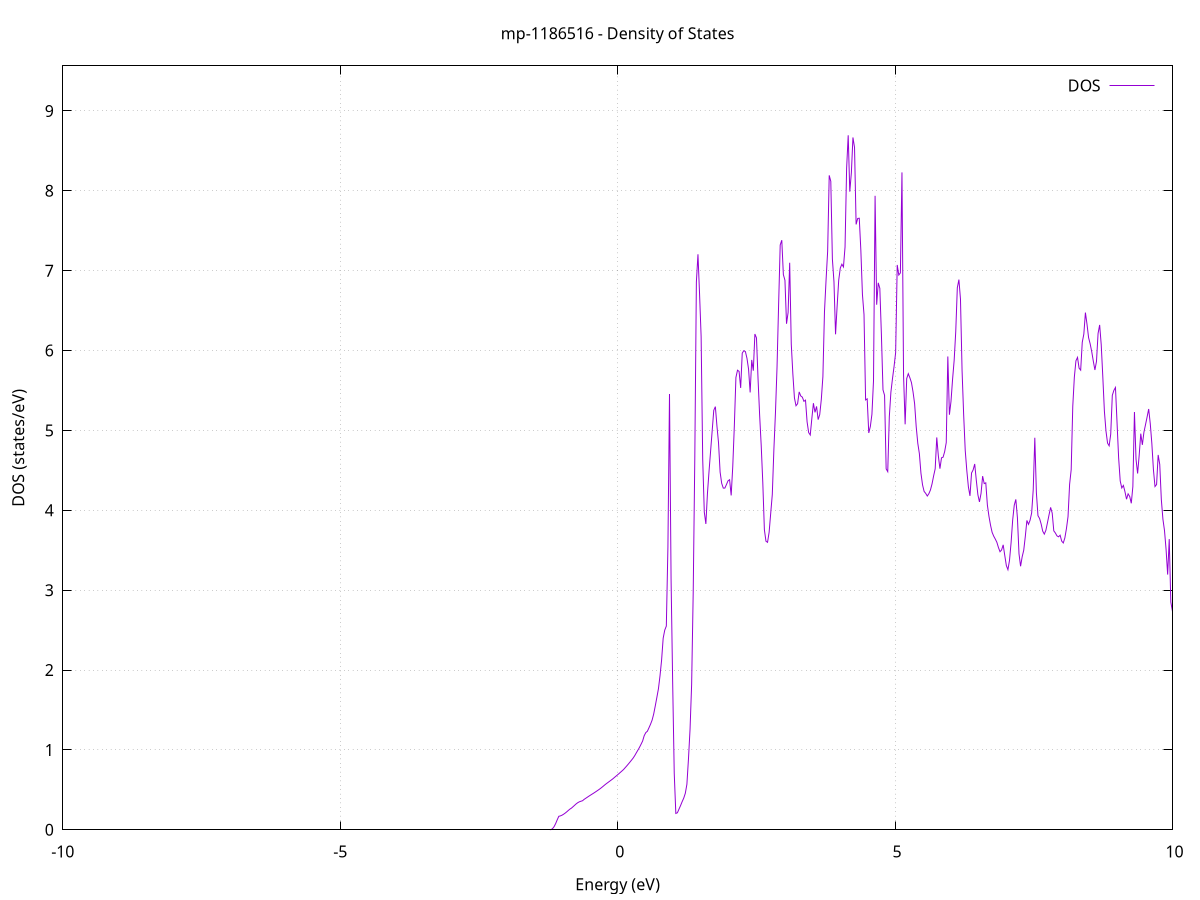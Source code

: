set title 'mp-1186516 - Density of States'
set xlabel 'Energy (eV)'
set ylabel 'DOS (states/eV)'
set grid
set xrange [-10:10]
set yrange [0:9.564]
set xzeroaxis lt -1
set terminal png size 800,600
set output 'mp-1186516_dos_gnuplot.png'
plot '-' using 1:2 with lines title 'DOS'
-38.626500 0.000000
-38.598000 0.000000
-38.569500 0.000000
-38.541000 0.000000
-38.512500 0.000000
-38.484000 0.000000
-38.455500 0.000000
-38.427000 0.000000
-38.398500 0.000000
-38.370000 0.000000
-38.341500 0.000000
-38.313000 0.000000
-38.284500 0.000000
-38.256000 0.000000
-38.227500 0.000000
-38.199000 0.000000
-38.170500 0.000000
-38.142000 0.000000
-38.113500 0.000000
-38.085000 0.000000
-38.056500 0.000000
-38.028000 0.000000
-37.999500 0.000000
-37.971000 0.000000
-37.942500 0.000000
-37.914000 0.000000
-37.885500 0.000000
-37.857000 0.000000
-37.828500 0.000000
-37.800000 0.000000
-37.771500 0.000000
-37.743000 0.000000
-37.714500 0.000000
-37.686000 0.000000
-37.657500 0.000000
-37.629000 0.000000
-37.600500 0.000000
-37.572000 0.000000
-37.543500 0.000000
-37.515000 0.000000
-37.486500 0.000000
-37.458000 0.000000
-37.429500 0.000000
-37.400900 0.000000
-37.372400 0.000000
-37.343900 0.000000
-37.315400 0.000000
-37.286900 0.000000
-37.258400 0.000000
-37.229900 0.000000
-37.201400 0.000000
-37.172900 0.000000
-37.144400 0.000000
-37.115900 0.000000
-37.087400 0.000000
-37.058900 0.000000
-37.030400 0.000000
-37.001900 0.000000
-36.973400 0.000000
-36.944900 0.000000
-36.916400 0.000000
-36.887900 0.000000
-36.859400 0.000000
-36.830900 0.000000
-36.802400 0.000000
-36.773900 0.000000
-36.745400 0.000000
-36.716900 0.000000
-36.688400 0.000000
-36.659900 0.000000
-36.631400 0.000000
-36.602900 0.000000
-36.574400 0.000000
-36.545900 0.000000
-36.517400 0.000000
-36.488900 0.000000
-36.460400 0.000000
-36.431900 0.000000
-36.403400 0.000000
-36.374900 0.000000
-36.346400 0.000000
-36.317900 0.000000
-36.289400 0.000000
-36.260900 0.000000
-36.232400 0.000000
-36.203900 0.000000
-36.175400 0.000000
-36.146900 0.000000
-36.118300 0.000000
-36.089800 0.000000
-36.061300 0.000000
-36.032800 3.120900
-36.004300 29.295900
-35.975800 15.297600
-35.947300 113.147100
-35.918800 42.270900
-35.890300 0.000000
-35.861800 0.000000
-35.833300 0.000000
-35.804800 0.000000
-35.776300 0.000000
-35.747800 0.000000
-35.719300 0.000000
-35.690800 0.000000
-35.662300 0.000000
-35.633800 0.000000
-35.605300 0.000000
-35.576800 0.000000
-35.548300 0.000000
-35.519800 0.000000
-35.491300 0.000000
-35.462800 0.000000
-35.434300 0.000000
-35.405800 0.000000
-35.377300 0.000000
-35.348800 0.000000
-35.320300 0.000000
-35.291800 0.000000
-35.263300 0.000000
-35.234800 0.000000
-35.206300 0.000000
-35.177800 0.000000
-35.149300 0.000000
-35.120800 0.000000
-35.092300 0.000000
-35.063800 0.000000
-35.035300 0.000000
-35.006800 0.000000
-34.978300 0.000000
-34.949800 0.000000
-34.921300 0.000000
-34.892800 0.000000
-34.864300 0.000000
-34.835700 0.000000
-34.807200 0.000000
-34.778700 0.000000
-34.750200 0.000000
-34.721700 0.000000
-34.693200 0.000000
-34.664700 0.000000
-34.636200 0.000000
-34.607700 0.000000
-34.579200 0.000000
-34.550700 0.000000
-34.522200 0.000000
-34.493700 0.000000
-34.465200 0.000000
-34.436700 0.000000
-34.408200 0.000000
-34.379700 0.000000
-34.351200 0.000000
-34.322700 0.000000
-34.294200 0.000000
-34.265700 0.000000
-34.237200 0.000000
-34.208700 0.000000
-34.180200 0.000000
-34.151700 0.000000
-34.123200 0.000000
-34.094700 0.000000
-34.066200 0.000000
-34.037700 0.000000
-34.009200 0.000000
-33.980700 0.000000
-33.952200 0.000000
-33.923700 0.000000
-33.895200 0.000000
-33.866700 0.000000
-33.838200 0.000000
-33.809700 0.000000
-33.781200 0.000000
-33.752700 0.000000
-33.724200 0.000000
-33.695700 0.000000
-33.667200 0.000000
-33.638700 0.000000
-33.610200 0.000000
-33.581700 0.000000
-33.553200 0.000000
-33.524600 0.000000
-33.496100 0.000000
-33.467600 0.000000
-33.439100 0.000000
-33.410600 0.000000
-33.382100 0.000000
-33.353600 0.000000
-33.325100 0.000000
-33.296600 0.000000
-33.268100 0.000000
-33.239600 0.000000
-33.211100 0.000000
-33.182600 0.000000
-33.154100 0.000000
-33.125600 0.000000
-33.097100 0.000000
-33.068600 0.000000
-33.040100 0.000000
-33.011600 0.000000
-32.983100 0.000000
-32.954600 0.000000
-32.926100 0.000000
-32.897600 0.000000
-32.869100 0.000000
-32.840600 0.000000
-32.812100 0.000000
-32.783600 0.000000
-32.755100 0.000000
-32.726600 0.000000
-32.698100 0.000000
-32.669600 0.000000
-32.641100 0.000000
-32.612600 0.000000
-32.584100 0.000000
-32.555600 0.000000
-32.527100 0.000000
-32.498600 0.000000
-32.470100 0.000000
-32.441600 0.000000
-32.413100 0.000000
-32.384600 0.000000
-32.356100 0.000000
-32.327600 0.000000
-32.299100 0.000000
-32.270600 0.000000
-32.242000 0.000000
-32.213500 0.000000
-32.185000 0.000000
-32.156500 0.000000
-32.128000 0.000000
-32.099500 0.000000
-32.071000 0.000000
-32.042500 0.000000
-32.014000 0.000000
-31.985500 0.000000
-31.957000 0.000000
-31.928500 0.000000
-31.900000 0.000000
-31.871500 0.000000
-31.843000 0.000000
-31.814500 0.000000
-31.786000 0.000000
-31.757500 0.000000
-31.729000 0.000000
-31.700500 0.000000
-31.672000 0.000000
-31.643500 0.000000
-31.615000 0.000000
-31.586500 0.000000
-31.558000 0.000000
-31.529500 0.000000
-31.501000 0.000000
-31.472500 0.000000
-31.444000 0.000000
-31.415500 0.000000
-31.387000 0.000000
-31.358500 0.000000
-31.330000 0.000000
-31.301500 0.000000
-31.273000 0.000000
-31.244500 0.000000
-31.216000 0.000000
-31.187500 0.000000
-31.159000 0.000000
-31.130500 0.000000
-31.102000 0.000000
-31.073500 0.000000
-31.045000 0.000000
-31.016500 0.000000
-30.988000 0.000000
-30.959500 0.000000
-30.930900 0.000000
-30.902400 0.000000
-30.873900 0.000000
-30.845400 0.000000
-30.816900 0.000000
-30.788400 0.000000
-30.759900 0.000000
-30.731400 0.000000
-30.702900 0.000000
-30.674400 0.000000
-30.645900 0.000000
-30.617400 0.000000
-30.588900 0.000000
-30.560400 0.000000
-30.531900 0.000000
-30.503400 0.000000
-30.474900 0.000000
-30.446400 0.000000
-30.417900 0.000000
-30.389400 0.000000
-30.360900 0.000000
-30.332400 0.000000
-30.303900 0.000000
-30.275400 0.000000
-30.246900 0.000000
-30.218400 0.000000
-30.189900 0.000000
-30.161400 0.000000
-30.132900 0.000000
-30.104400 0.000000
-30.075900 0.000000
-30.047400 0.000000
-30.018900 0.000000
-29.990400 0.000000
-29.961900 0.000000
-29.933400 0.000000
-29.904900 0.000000
-29.876400 0.000000
-29.847900 0.000000
-29.819400 0.000000
-29.790900 0.000000
-29.762400 0.000000
-29.733900 0.000000
-29.705400 0.000000
-29.676900 0.000000
-29.648300 0.000000
-29.619800 0.000000
-29.591300 0.000000
-29.562800 0.000000
-29.534300 0.000000
-29.505800 0.000000
-29.477300 0.000000
-29.448800 0.000000
-29.420300 0.000000
-29.391800 0.000000
-29.363300 0.000000
-29.334800 0.000000
-29.306300 0.000000
-29.277800 0.000000
-29.249300 0.000000
-29.220800 0.000000
-29.192300 0.000000
-29.163800 0.000000
-29.135300 0.000000
-29.106800 0.000000
-29.078300 0.000000
-29.049800 0.000000
-29.021300 0.000000
-28.992800 0.000000
-28.964300 0.000000
-28.935800 0.000000
-28.907300 0.000000
-28.878800 0.000000
-28.850300 0.000000
-28.821800 0.000000
-28.793300 0.000000
-28.764800 0.000000
-28.736300 0.000000
-28.707800 0.000000
-28.679300 0.000000
-28.650800 0.000000
-28.622300 0.000000
-28.593800 0.000000
-28.565300 0.000000
-28.536800 0.000000
-28.508300 0.000000
-28.479800 0.000000
-28.451300 0.000000
-28.422800 0.000000
-28.394300 0.000000
-28.365800 0.000000
-28.337200 0.000000
-28.308700 0.000000
-28.280200 0.000000
-28.251700 0.000000
-28.223200 0.000000
-28.194700 0.000000
-28.166200 0.000000
-28.137700 0.000000
-28.109200 0.000000
-28.080700 0.000000
-28.052200 0.000000
-28.023700 0.000000
-27.995200 0.000000
-27.966700 0.000000
-27.938200 0.000000
-27.909700 0.000000
-27.881200 0.000000
-27.852700 0.000000
-27.824200 0.000000
-27.795700 0.000000
-27.767200 0.000000
-27.738700 0.000000
-27.710200 0.000000
-27.681700 0.000000
-27.653200 0.000000
-27.624700 0.000000
-27.596200 0.000000
-27.567700 0.000000
-27.539200 0.000000
-27.510700 0.000000
-27.482200 0.000000
-27.453700 0.000000
-27.425200 0.000000
-27.396700 0.000000
-27.368200 0.000000
-27.339700 0.000000
-27.311200 0.000000
-27.282700 0.000000
-27.254200 0.000000
-27.225700 0.000000
-27.197200 0.000000
-27.168700 0.000000
-27.140200 0.000000
-27.111700 0.000000
-27.083200 0.000000
-27.054600 0.000000
-27.026100 0.000000
-26.997600 0.000000
-26.969100 0.000000
-26.940600 0.000000
-26.912100 0.000000
-26.883600 0.000000
-26.855100 0.000000
-26.826600 0.000000
-26.798100 0.000000
-26.769600 0.000000
-26.741100 0.000000
-26.712600 0.000000
-26.684100 0.000000
-26.655600 0.000000
-26.627100 0.000000
-26.598600 0.000000
-26.570100 0.000000
-26.541600 0.000000
-26.513100 0.000000
-26.484600 0.000000
-26.456100 0.000000
-26.427600 0.000000
-26.399100 0.000000
-26.370600 0.000000
-26.342100 0.000000
-26.313600 0.000000
-26.285100 0.000000
-26.256600 0.000000
-26.228100 0.000000
-26.199600 0.000000
-26.171100 0.000000
-26.142600 0.000000
-26.114100 0.000000
-26.085600 0.000000
-26.057100 0.000000
-26.028600 0.000000
-26.000100 0.000000
-25.971600 0.000000
-25.943100 0.000000
-25.914600 0.000000
-25.886100 0.000000
-25.857600 0.000000
-25.829100 0.000000
-25.800600 0.000000
-25.772100 0.000000
-25.743500 0.000000
-25.715000 0.000000
-25.686500 0.000000
-25.658000 0.000000
-25.629500 0.000000
-25.601000 0.000000
-25.572500 0.000000
-25.544000 0.000000
-25.515500 0.000000
-25.487000 0.000000
-25.458500 0.000000
-25.430000 0.000000
-25.401500 0.000000
-25.373000 0.000000
-25.344500 0.000000
-25.316000 0.000000
-25.287500 0.000000
-25.259000 0.000000
-25.230500 0.000000
-25.202000 0.000000
-25.173500 0.000000
-25.145000 0.000000
-25.116500 0.000000
-25.088000 0.000000
-25.059500 0.000000
-25.031000 0.000000
-25.002500 0.000000
-24.974000 0.000000
-24.945500 0.000000
-24.917000 0.000000
-24.888500 0.000000
-24.860000 0.000000
-24.831500 0.000000
-24.803000 0.000000
-24.774500 0.000000
-24.746000 0.000000
-24.717500 0.000000
-24.689000 0.000000
-24.660500 0.000000
-24.632000 0.000000
-24.603500 0.000000
-24.575000 0.000000
-24.546500 0.000000
-24.518000 0.000000
-24.489500 0.000000
-24.460900 0.000000
-24.432400 0.000000
-24.403900 0.000000
-24.375400 0.000000
-24.346900 0.000000
-24.318400 0.000000
-24.289900 0.000000
-24.261400 0.000000
-24.232900 0.000000
-24.204400 0.000000
-24.175900 0.000000
-24.147400 0.000000
-24.118900 0.000000
-24.090400 0.000000
-24.061900 0.000000
-24.033400 0.000000
-24.004900 0.000000
-23.976400 0.000000
-23.947900 0.000000
-23.919400 0.000000
-23.890900 0.000000
-23.862400 0.000000
-23.833900 0.000000
-23.805400 0.000000
-23.776900 0.000000
-23.748400 0.000000
-23.719900 0.000000
-23.691400 0.000000
-23.662900 0.000000
-23.634400 0.000000
-23.605900 0.000000
-23.577400 0.000000
-23.548900 0.000000
-23.520400 0.000000
-23.491900 0.000000
-23.463400 0.000000
-23.434900 0.000000
-23.406400 0.000000
-23.377900 0.000000
-23.349400 0.000000
-23.320900 0.000000
-23.292400 0.000000
-23.263900 0.000000
-23.235400 0.000000
-23.206900 0.000000
-23.178400 0.000000
-23.149800 0.000000
-23.121300 0.000000
-23.092800 0.000000
-23.064300 0.000000
-23.035800 0.000000
-23.007300 0.000000
-22.978800 0.000000
-22.950300 0.000000
-22.921800 0.000000
-22.893300 0.000000
-22.864800 0.000000
-22.836300 0.000000
-22.807800 0.000000
-22.779300 0.000000
-22.750800 0.000000
-22.722300 0.000000
-22.693800 0.000000
-22.665300 0.000000
-22.636800 0.000000
-22.608300 0.000000
-22.579800 0.000000
-22.551300 0.000000
-22.522800 0.000000
-22.494300 0.000000
-22.465800 0.000000
-22.437300 0.000000
-22.408800 0.000000
-22.380300 0.000000
-22.351800 0.000000
-22.323300 0.000000
-22.294800 0.000000
-22.266300 0.000000
-22.237800 0.000000
-22.209300 0.000000
-22.180800 0.000000
-22.152300 0.000000
-22.123800 0.000000
-22.095300 0.000000
-22.066800 0.000000
-22.038300 0.000000
-22.009800 0.000000
-21.981300 0.000000
-21.952800 0.000000
-21.924300 0.000000
-21.895800 0.000000
-21.867200 0.000000
-21.838700 0.000000
-21.810200 0.000000
-21.781700 0.000000
-21.753200 0.000000
-21.724700 0.000000
-21.696200 0.000000
-21.667700 0.000000
-21.639200 0.000000
-21.610700 0.000000
-21.582200 0.000000
-21.553700 0.000000
-21.525200 0.000000
-21.496700 0.000000
-21.468200 0.000000
-21.439700 0.000000
-21.411200 0.000000
-21.382700 0.000000
-21.354200 0.000000
-21.325700 0.000000
-21.297200 0.000000
-21.268700 0.000000
-21.240200 0.000000
-21.211700 0.000000
-21.183200 0.000000
-21.154700 0.000000
-21.126200 0.000000
-21.097700 0.000000
-21.069200 0.000000
-21.040700 0.000000
-21.012200 0.000000
-20.983700 0.000000
-20.955200 0.000000
-20.926700 0.000000
-20.898200 189.454400
-20.869700 0.000000
-20.841200 0.000000
-20.812700 0.000000
-20.784200 0.000000
-20.755700 0.000000
-20.727200 0.000000
-20.698700 0.000000
-20.670200 0.000000
-20.641700 0.000000
-20.613200 0.000000
-20.584700 0.000000
-20.556100 0.000000
-20.527600 0.000000
-20.499100 0.000000
-20.470600 0.000000
-20.442100 0.000000
-20.413600 0.000000
-20.385100 0.000000
-20.356600 0.000000
-20.328100 0.000000
-20.299600 0.000000
-20.271100 0.000000
-20.242600 0.000000
-20.214100 0.000000
-20.185600 0.000000
-20.157100 0.000000
-20.128600 0.000000
-20.100100 0.000000
-20.071600 0.000000
-20.043100 0.000000
-20.014600 0.000000
-19.986100 0.000000
-19.957600 0.000000
-19.929100 0.000000
-19.900600 0.000000
-19.872100 0.000000
-19.843600 0.000000
-19.815100 0.000000
-19.786600 0.000000
-19.758100 0.000000
-19.729600 0.000000
-19.701100 0.000000
-19.672600 0.000000
-19.644100 0.000000
-19.615600 0.000000
-19.587100 0.000000
-19.558600 0.000000
-19.530100 0.000000
-19.501600 0.000000
-19.473100 0.000000
-19.444600 0.000000
-19.416100 0.000000
-19.387600 0.000000
-19.359100 0.000000
-19.330600 0.000000
-19.302100 0.000000
-19.273500 0.000000
-19.245000 0.000000
-19.216500 0.000000
-19.188000 0.000000
-19.159500 0.000000
-19.131000 0.000000
-19.102500 0.000000
-19.074000 0.000000
-19.045500 0.000000
-19.017000 0.000000
-18.988500 0.000000
-18.960000 0.000000
-18.931500 0.000000
-18.903000 0.000000
-18.874500 0.000000
-18.846000 0.000000
-18.817500 0.000000
-18.789000 0.000000
-18.760500 0.000000
-18.732000 0.000000
-18.703500 0.000000
-18.675000 0.000000
-18.646500 0.000000
-18.618000 0.000000
-18.589500 0.000000
-18.561000 0.000000
-18.532500 0.000000
-18.504000 0.000000
-18.475500 0.000000
-18.447000 0.000000
-18.418500 0.000000
-18.390000 0.000000
-18.361500 0.000000
-18.333000 0.000000
-18.304500 0.000000
-18.276000 0.000000
-18.247500 0.000000
-18.219000 0.000000
-18.190500 0.000000
-18.162000 0.000000
-18.133500 0.000000
-18.105000 0.000000
-18.076500 0.000000
-18.048000 0.000000
-18.019500 0.000000
-17.990900 0.000000
-17.962400 0.000000
-17.933900 0.000000
-17.905400 0.000000
-17.876900 0.000000
-17.848400 0.000000
-17.819900 0.000000
-17.791400 0.000000
-17.762900 0.000000
-17.734400 0.000000
-17.705900 0.000000
-17.677400 0.000000
-17.648900 0.000000
-17.620400 0.000000
-17.591900 0.000000
-17.563400 0.000000
-17.534900 0.000000
-17.506400 0.000000
-17.477900 0.000000
-17.449400 0.000000
-17.420900 0.000000
-17.392400 0.000000
-17.363900 0.000000
-17.335400 0.000000
-17.306900 0.000000
-17.278400 0.000000
-17.249900 0.000000
-17.221400 0.000000
-17.192900 0.000000
-17.164400 0.000000
-17.135900 0.000000
-17.107400 0.000000
-17.078900 0.000000
-17.050400 0.000000
-17.021900 0.000000
-16.993400 0.000000
-16.964900 0.000000
-16.936400 0.000000
-16.907900 0.000000
-16.879400 0.000000
-16.850900 4.606900
-16.822400 5.931900
-16.793900 7.686300
-16.765400 11.378100
-16.736900 16.411200
-16.708400 21.981400
-16.679800 19.509500
-16.651300 23.062900
-16.622800 27.723900
-16.594300 27.255900
-16.565800 36.242100
-16.537300 9.732100
-16.508800 6.200500
-16.480300 17.714500
-16.451800 24.145900
-16.423300 17.858800
-16.394800 18.829400
-16.366300 27.083100
-16.337800 26.035900
-16.309300 21.251400
-16.280800 22.316600
-16.252300 16.522100
-16.223800 37.507400
-16.195300 25.550100
-16.166800 28.053800
-16.138300 44.556000
-16.109800 55.722100
-16.081300 38.555500
-16.052800 0.000000
-16.024300 0.000000
-15.995800 0.000000
-15.967300 0.000000
-15.938800 0.000000
-15.910300 0.000000
-15.881800 0.000000
-15.853300 0.000000
-15.824800 0.000000
-15.796300 0.000000
-15.767800 0.000000
-15.739300 0.000000
-15.710800 0.000000
-15.682300 0.000000
-15.653800 0.000000
-15.625300 0.000000
-15.596800 0.000000
-15.568300 0.000000
-15.539800 0.000000
-15.511300 0.000000
-15.482800 0.000000
-15.454300 0.000000
-15.425800 0.000000
-15.397200 0.000000
-15.368700 0.000000
-15.340200 0.000000
-15.311700 0.000000
-15.283200 0.000000
-15.254700 0.000000
-15.226200 0.000000
-15.197700 0.000000
-15.169200 0.000000
-15.140700 0.000000
-15.112200 0.000000
-15.083700 0.000000
-15.055200 0.000000
-15.026700 0.000000
-14.998200 0.000000
-14.969700 0.000000
-14.941200 0.000000
-14.912700 0.000000
-14.884200 0.000000
-14.855700 0.000000
-14.827200 0.000000
-14.798700 0.000000
-14.770200 0.000000
-14.741700 0.000000
-14.713200 0.000000
-14.684700 0.000000
-14.656200 0.000000
-14.627700 0.000000
-14.599200 0.000000
-14.570700 0.000000
-14.542200 0.000000
-14.513700 0.000000
-14.485200 0.000000
-14.456700 0.000000
-14.428200 0.000000
-14.399700 0.000000
-14.371200 0.000000
-14.342700 0.000000
-14.314200 0.000000
-14.285700 0.000000
-14.257200 0.000000
-14.228700 0.000000
-14.200200 0.000000
-14.171700 0.000000
-14.143200 0.000000
-14.114700 0.000000
-14.086100 0.000000
-14.057600 0.000000
-14.029100 0.000000
-14.000600 0.000000
-13.972100 0.000000
-13.943600 0.000000
-13.915100 0.000000
-13.886600 0.000000
-13.858100 0.000000
-13.829600 0.000000
-13.801100 0.000000
-13.772600 0.000000
-13.744100 0.000000
-13.715600 0.000000
-13.687100 0.000000
-13.658600 0.000000
-13.630100 0.000000
-13.601600 0.000000
-13.573100 0.000000
-13.544600 0.000000
-13.516100 0.000000
-13.487600 0.000000
-13.459100 0.000000
-13.430600 0.000000
-13.402100 0.000000
-13.373600 0.000000
-13.345100 0.000000
-13.316600 0.000000
-13.288100 0.000000
-13.259600 0.000000
-13.231100 0.000000
-13.202600 0.000000
-13.174100 0.000000
-13.145600 0.000000
-13.117100 0.000000
-13.088600 0.000000
-13.060100 0.000000
-13.031600 0.000000
-13.003100 0.000000
-12.974600 0.000000
-12.946100 0.000000
-12.917600 0.000000
-12.889100 0.000000
-12.860600 0.000000
-12.832100 0.000000
-12.803500 0.000000
-12.775000 0.000000
-12.746500 0.000000
-12.718000 0.000000
-12.689500 0.000000
-12.661000 0.000000
-12.632500 0.000000
-12.604000 0.000000
-12.575500 0.000000
-12.547000 0.000000
-12.518500 0.000000
-12.490000 0.000000
-12.461500 0.000000
-12.433000 0.000000
-12.404500 0.000000
-12.376000 0.000000
-12.347500 0.000000
-12.319000 0.000000
-12.290500 0.000000
-12.262000 0.000000
-12.233500 0.000000
-12.205000 0.000000
-12.176500 0.000000
-12.148000 0.000000
-12.119500 0.000000
-12.091000 0.000000
-12.062500 0.000000
-12.034000 0.000000
-12.005500 0.000000
-11.977000 0.000000
-11.948500 0.000000
-11.920000 0.000000
-11.891500 0.000000
-11.863000 0.000000
-11.834500 0.000000
-11.806000 0.000000
-11.777500 0.000000
-11.749000 0.000000
-11.720500 0.000000
-11.692000 0.000000
-11.663500 0.000000
-11.635000 0.000000
-11.606500 0.000000
-11.578000 0.000000
-11.549500 0.000000
-11.521000 0.000000
-11.492400 0.000000
-11.463900 0.000000
-11.435400 0.000000
-11.406900 0.000000
-11.378400 0.000000
-11.349900 0.000000
-11.321400 0.000000
-11.292900 0.000000
-11.264400 0.000000
-11.235900 0.000000
-11.207400 0.000000
-11.178900 0.000000
-11.150400 0.000000
-11.121900 0.000000
-11.093400 0.000000
-11.064900 0.000000
-11.036400 0.000000
-11.007900 0.000000
-10.979400 0.000000
-10.950900 0.000000
-10.922400 0.000000
-10.893900 0.000000
-10.865400 0.000000
-10.836900 0.000000
-10.808400 0.000000
-10.779900 0.000000
-10.751400 0.000000
-10.722900 0.000000
-10.694400 0.000000
-10.665900 0.000000
-10.637400 0.000000
-10.608900 0.000000
-10.580400 0.000000
-10.551900 0.000000
-10.523400 0.000000
-10.494900 0.000000
-10.466400 0.000000
-10.437900 0.000000
-10.409400 0.000000
-10.380900 0.000000
-10.352400 0.000000
-10.323900 0.000000
-10.295400 0.000000
-10.266900 0.000000
-10.238400 0.000000
-10.209800 0.000000
-10.181300 0.000000
-10.152800 0.000000
-10.124300 0.000000
-10.095800 0.000000
-10.067300 0.000000
-10.038800 0.000000
-10.010300 0.000000
-9.981800 0.000000
-9.953300 0.000000
-9.924800 0.000000
-9.896300 0.000000
-9.867800 0.000000
-9.839300 0.000000
-9.810800 0.000000
-9.782300 0.000000
-9.753800 0.000000
-9.725300 0.000000
-9.696800 0.000000
-9.668300 0.000000
-9.639800 0.000000
-9.611300 0.000000
-9.582800 0.000000
-9.554300 0.000000
-9.525800 0.000000
-9.497300 0.000000
-9.468800 0.000000
-9.440300 0.000000
-9.411800 0.000000
-9.383300 0.000000
-9.354800 0.000000
-9.326300 0.000000
-9.297800 0.000000
-9.269300 0.000000
-9.240800 0.000000
-9.212300 0.000000
-9.183800 0.000000
-9.155300 0.000000
-9.126800 0.000000
-9.098300 0.000000
-9.069800 0.000000
-9.041300 0.000000
-9.012800 0.000000
-8.984300 0.000000
-8.955800 0.000000
-8.927300 0.000000
-8.898700 0.000000
-8.870200 0.000000
-8.841700 0.000000
-8.813200 0.000000
-8.784700 0.000000
-8.756200 0.000000
-8.727700 0.000000
-8.699200 0.000000
-8.670700 0.000000
-8.642200 0.000000
-8.613700 0.000000
-8.585200 0.000000
-8.556700 0.000000
-8.528200 0.000000
-8.499700 0.000000
-8.471200 0.000000
-8.442700 0.000000
-8.414200 0.000000
-8.385700 0.000000
-8.357200 0.000000
-8.328700 0.000000
-8.300200 0.000000
-8.271700 0.000000
-8.243200 0.000000
-8.214700 0.000000
-8.186200 0.000000
-8.157700 0.000000
-8.129200 0.000000
-8.100700 0.000000
-8.072200 0.000000
-8.043700 0.000000
-8.015200 0.000000
-7.986700 0.000000
-7.958200 0.000000
-7.929700 0.000000
-7.901200 0.000000
-7.872700 0.000000
-7.844200 0.000000
-7.815700 0.000000
-7.787200 0.000000
-7.758700 0.000000
-7.730200 0.000000
-7.701700 0.000000
-7.673200 0.000000
-7.644700 0.000000
-7.616100 0.000000
-7.587600 0.000000
-7.559100 0.000000
-7.530600 0.000000
-7.502100 0.000000
-7.473600 0.000000
-7.445100 0.000000
-7.416600 0.000000
-7.388100 0.000000
-7.359600 0.000000
-7.331100 0.000000
-7.302600 0.000000
-7.274100 0.000000
-7.245600 0.000000
-7.217100 0.000000
-7.188600 0.000000
-7.160100 0.000000
-7.131600 0.000000
-7.103100 0.000000
-7.074600 0.000000
-7.046100 0.000000
-7.017600 0.000000
-6.989100 0.000000
-6.960600 0.000000
-6.932100 0.000000
-6.903600 0.000000
-6.875100 0.000000
-6.846600 0.000000
-6.818100 0.000000
-6.789600 0.000000
-6.761100 0.000000
-6.732600 0.000000
-6.704100 0.000000
-6.675600 0.000000
-6.647100 0.000000
-6.618600 0.000000
-6.590100 0.000000
-6.561600 0.000000
-6.533100 0.000000
-6.504600 0.000000
-6.476100 0.000000
-6.447600 0.000000
-6.419100 0.000000
-6.390600 0.000000
-6.362100 0.000000
-6.333600 0.000000
-6.305000 0.000000
-6.276500 0.000000
-6.248000 0.000000
-6.219500 0.000000
-6.191000 0.000000
-6.162500 0.000000
-6.134000 0.000000
-6.105500 0.000000
-6.077000 0.000000
-6.048500 0.000000
-6.020000 0.000000
-5.991500 0.000000
-5.963000 0.000000
-5.934500 0.000000
-5.906000 0.000000
-5.877500 0.000000
-5.849000 0.000000
-5.820500 0.000000
-5.792000 0.000000
-5.763500 0.000000
-5.735000 0.000000
-5.706500 0.000000
-5.678000 0.000000
-5.649500 0.000000
-5.621000 0.000000
-5.592500 0.000000
-5.564000 0.000000
-5.535500 0.000000
-5.507000 0.000000
-5.478500 0.000000
-5.450000 0.000000
-5.421500 0.000000
-5.393000 0.000000
-5.364500 0.000000
-5.336000 0.000000
-5.307500 0.000000
-5.279000 0.000000
-5.250500 0.000000
-5.222000 0.000000
-5.193500 0.000000
-5.165000 0.000000
-5.136500 0.000000
-5.108000 0.000000
-5.079500 0.000000
-5.051000 0.000000
-5.022400 0.000000
-4.993900 0.000000
-4.965400 0.000000
-4.936900 0.000000
-4.908400 0.000000
-4.879900 0.000000
-4.851400 0.000000
-4.822900 0.000000
-4.794400 0.000000
-4.765900 0.000000
-4.737400 0.000000
-4.708900 0.000000
-4.680400 0.000000
-4.651900 0.000000
-4.623400 0.000000
-4.594900 0.000000
-4.566400 0.000000
-4.537900 0.000000
-4.509400 0.000000
-4.480900 0.000000
-4.452400 0.000000
-4.423900 0.000000
-4.395400 0.000000
-4.366900 0.000000
-4.338400 0.000000
-4.309900 0.000000
-4.281400 0.000000
-4.252900 0.000000
-4.224400 0.000000
-4.195900 0.000000
-4.167400 0.000000
-4.138900 0.000000
-4.110400 0.000000
-4.081900 0.000000
-4.053400 0.000000
-4.024900 0.000000
-3.996400 0.000000
-3.967900 0.000000
-3.939400 0.000000
-3.910900 0.000000
-3.882400 0.000000
-3.853900 0.000000
-3.825400 0.000000
-3.796900 0.000000
-3.768400 0.000000
-3.739900 0.000000
-3.711300 0.000000
-3.682800 0.000000
-3.654300 0.000000
-3.625800 0.000000
-3.597300 0.000000
-3.568800 0.000000
-3.540300 0.000000
-3.511800 0.000000
-3.483300 0.000000
-3.454800 0.000000
-3.426300 0.000000
-3.397800 0.000000
-3.369300 0.000000
-3.340800 0.000000
-3.312300 0.000000
-3.283800 0.000000
-3.255300 0.000000
-3.226800 0.000000
-3.198300 0.000000
-3.169800 0.000000
-3.141300 0.000000
-3.112800 0.000000
-3.084300 0.000000
-3.055800 0.000000
-3.027300 0.000000
-2.998800 0.000000
-2.970300 0.000000
-2.941800 0.000000
-2.913300 0.000000
-2.884800 0.000000
-2.856300 0.000000
-2.827800 0.000000
-2.799300 0.000000
-2.770800 0.000000
-2.742300 0.000000
-2.713800 0.000000
-2.685300 0.000000
-2.656800 0.000000
-2.628300 0.000000
-2.599800 0.000000
-2.571300 0.000000
-2.542800 0.000000
-2.514300 0.000000
-2.485800 0.000000
-2.457300 0.000000
-2.428700 0.000000
-2.400200 0.000000
-2.371700 0.000000
-2.343200 0.000000
-2.314700 0.000000
-2.286200 0.000000
-2.257700 0.000000
-2.229200 0.000000
-2.200700 0.000000
-2.172200 0.000000
-2.143700 0.000000
-2.115200 0.000000
-2.086700 0.000000
-2.058200 0.000000
-2.029700 0.000000
-2.001200 0.000000
-1.972700 0.000000
-1.944200 0.000000
-1.915700 0.000000
-1.887200 0.000000
-1.858700 0.000000
-1.830200 0.000000
-1.801700 0.000000
-1.773200 0.000000
-1.744700 0.000000
-1.716200 0.000000
-1.687700 0.000000
-1.659200 0.000000
-1.630700 0.000000
-1.602200 0.000000
-1.573700 0.000000
-1.545200 0.000000
-1.516700 0.000000
-1.488200 0.000000
-1.459700 0.000000
-1.431200 0.000000
-1.402700 0.000000
-1.374200 0.000000
-1.345700 0.000000
-1.317200 0.000000
-1.288700 0.000000
-1.260200 0.000000
-1.231700 0.000000
-1.203200 0.001100
-1.174700 0.013200
-1.146200 0.038500
-1.117600 0.077000
-1.089100 0.124700
-1.060600 0.168600
-1.032100 0.173800
-1.003600 0.182300
-0.975100 0.194200
-0.946600 0.208200
-0.918100 0.224100
-0.889600 0.241800
-0.861100 0.258300
-0.832600 0.271100
-0.804100 0.288600
-0.775600 0.306600
-0.747100 0.324600
-0.718600 0.339300
-0.690100 0.350200
-0.661600 0.357300
-0.633100 0.363400
-0.604600 0.380300
-0.576100 0.393600
-0.547600 0.407100
-0.519100 0.420400
-0.490600 0.433200
-0.462100 0.445800
-0.433600 0.458100
-0.405100 0.471200
-0.376600 0.484500
-0.348100 0.498100
-0.319600 0.512400
-0.291100 0.527600
-0.262600 0.543800
-0.234100 0.560600
-0.205600 0.576300
-0.177100 0.590800
-0.148600 0.605500
-0.120100 0.620300
-0.091600 0.635100
-0.063100 0.651700
-0.034600 0.668700
-0.006100 0.685300
0.022400 0.702300
0.050900 0.719700
0.079400 0.737300
0.107900 0.755300
0.136400 0.777800
0.165000 0.800300
0.193500 0.823700
0.222000 0.847700
0.250500 0.872200
0.279000 0.897400
0.307500 0.927800
0.336000 0.962600
0.364500 0.996200
0.393000 1.031300
0.421500 1.070300
0.450000 1.110800
0.478500 1.177700
0.507000 1.216400
0.535500 1.233000
0.564000 1.276000
0.592500 1.321100
0.621000 1.372500
0.649500 1.448500
0.678000 1.550000
0.706500 1.656100
0.735000 1.764900
0.763500 1.927400
0.792000 2.123300
0.820500 2.397900
0.849000 2.499900
0.877500 2.550400
0.906000 3.535500
0.934500 5.455600
0.963000 3.136900
0.991500 1.849500
1.020000 0.707800
1.048500 0.204400
1.077000 0.213100
1.105500 0.258600
1.134000 0.303200
1.162500 0.351900
1.191000 0.396200
1.219500 0.456400
1.248000 0.569300
1.276500 0.888200
1.305000 1.259700
1.333500 1.817400
1.362000 2.977100
1.390500 4.652600
1.419000 6.858200
1.447600 7.204900
1.476100 6.712500
1.504600 6.174600
1.533100 4.638300
1.561600 3.977400
1.590100 3.829200
1.618600 4.212400
1.647100 4.488000
1.675600 4.743200
1.704100 4.998700
1.732600 5.251700
1.761100 5.297600
1.789600 5.054600
1.818100 4.845200
1.846600 4.478900
1.875100 4.337500
1.903600 4.278000
1.932100 4.277700
1.960600 4.321700
1.989100 4.369000
2.017600 4.382800
2.046100 4.185900
2.074600 4.546800
2.103100 5.057400
2.131600 5.662800
2.160100 5.753600
2.188600 5.739100
2.217100 5.531900
2.245600 5.967100
2.274100 5.998400
2.302600 5.986400
2.331100 5.901800
2.359600 5.765900
2.388100 5.475100
2.416600 5.882500
2.445100 5.748000
2.473600 6.206900
2.502100 6.158700
2.530600 5.642000
2.559100 5.190200
2.587600 4.809700
2.616100 4.344800
2.644600 3.756600
2.673100 3.612600
2.701600 3.598900
2.730100 3.725200
2.758700 3.963300
2.787200 4.196700
2.815700 4.757700
2.844200 5.220600
2.872700 5.795100
2.901200 6.576000
2.929700 7.321600
2.958200 7.381800
2.986700 6.950900
3.015200 6.879700
3.043700 6.335500
3.072200 6.476800
3.100700 7.099200
3.129200 6.081100
3.157700 5.706700
3.186200 5.407300
3.214700 5.308800
3.243200 5.334200
3.271700 5.482000
3.300200 5.431500
3.328700 5.416500
3.357200 5.364300
3.385700 5.378900
3.414200 5.108300
3.442700 4.973200
3.471200 4.942500
3.499700 5.147200
3.528200 5.340700
3.556700 5.225900
3.585200 5.300600
3.613700 5.135100
3.642200 5.199000
3.670700 5.388100
3.699200 5.674200
3.727700 6.486100
3.756200 6.882000
3.784700 7.241100
3.813200 8.193300
3.841700 8.118300
3.870200 7.145900
3.898700 6.861200
3.927200 6.203400
3.955700 6.554300
3.984200 6.880300
4.012700 7.033300
4.041300 7.080900
4.069800 7.046500
4.098300 7.295800
4.126800 8.282900
4.155300 8.694900
4.183800 7.989100
4.212300 8.225700
4.240800 8.667700
4.269300 8.544300
4.297800 7.579100
4.326300 7.653700
4.354800 7.656700
4.383300 7.253500
4.411800 6.702600
4.440300 6.449500
4.468800 5.381600
4.497300 5.395200
4.525800 4.968100
4.554300 5.049400
4.582800 5.202000
4.611300 5.620100
4.639800 7.937000
4.668300 6.574000
4.696800 6.847900
4.725300 6.779400
4.753800 6.196100
4.782300 5.508300
4.810800 5.439100
4.839300 4.518600
4.867800 4.483700
4.896300 5.172600
4.924800 5.478800
4.953300 5.647900
4.981800 5.799800
5.010300 5.974000
5.038800 7.071500
5.067300 6.945600
5.095800 6.972200
5.124300 8.230300
5.152800 5.692600
5.181300 5.076600
5.209800 5.649600
5.238300 5.710200
5.266800 5.659000
5.295300 5.598600
5.323800 5.482200
5.352400 5.333200
5.380900 5.046700
5.409400 4.839000
5.437900 4.709700
5.466400 4.464400
5.494900 4.318600
5.523400 4.236300
5.551900 4.211800
5.580400 4.178500
5.608900 4.207500
5.637400 4.254000
5.665900 4.329200
5.694400 4.429300
5.722900 4.518900
5.751400 4.911900
5.779900 4.681500
5.808400 4.520700
5.836900 4.656900
5.865400 4.665000
5.893900 4.735000
5.922400 4.848300
5.950900 5.926100
5.979400 5.196300
6.007900 5.363400
6.036400 5.640400
6.064900 5.877200
6.093400 6.235000
6.121900 6.786300
6.150400 6.888200
6.178900 6.642300
6.207400 5.752300
6.235900 5.198700
6.264400 4.750100
6.292900 4.497600
6.321400 4.293300
6.349900 4.180100
6.378400 4.467200
6.406900 4.505300
6.435400 4.579800
6.463900 4.376300
6.492400 4.195100
6.520900 4.104900
6.549400 4.211300
6.577900 4.427700
6.606400 4.334500
6.635000 4.343500
6.663500 4.065900
6.692000 3.924700
6.720500 3.813200
6.749000 3.724200
6.777500 3.676400
6.806000 3.640000
6.834500 3.599500
6.863000 3.533600
6.891500 3.481300
6.920000 3.503600
6.948500 3.567400
6.977000 3.434300
7.005500 3.307900
7.034000 3.256200
7.062500 3.373000
7.091000 3.595100
7.119500 3.877600
7.148000 4.063600
7.176500 4.136500
7.205000 3.907700
7.233500 3.456400
7.262000 3.298900
7.290500 3.417300
7.319000 3.500600
7.347500 3.674000
7.376000 3.873100
7.404500 3.823900
7.433000 3.875300
7.461500 3.966300
7.490000 4.257700
7.518500 4.908500
7.547000 4.217800
7.575500 3.932600
7.604000 3.898000
7.632500 3.828800
7.661000 3.738700
7.689500 3.701600
7.718000 3.749500
7.746500 3.844300
7.775000 3.943100
7.803500 4.036200
7.832000 3.964300
7.860500 3.742700
7.889000 3.715800
7.917500 3.680000
7.946100 3.668000
7.974600 3.687900
8.003100 3.614100
8.031600 3.591000
8.060100 3.654100
8.088600 3.771200
8.117100 3.919900
8.145600 4.325300
8.174100 4.508200
8.202600 5.301900
8.231100 5.667000
8.259600 5.871100
8.288100 5.914100
8.316600 5.779200
8.345100 5.754400
8.373600 6.103000
8.402100 6.206200
8.430600 6.475200
8.459100 6.329600
8.487600 6.161700
8.516100 6.083900
8.544600 5.985100
8.573100 5.865800
8.601600 5.756900
8.630100 5.864800
8.658600 6.213900
8.687100 6.320800
8.715600 6.071400
8.744100 5.670400
8.772600 5.240500
8.801100 4.991900
8.829600 4.841200
8.858100 4.807000
8.886600 4.952700
8.915100 5.438600
8.943600 5.501400
8.972100 5.537600
9.000600 5.095900
9.029100 4.657000
9.057600 4.367700
9.086100 4.279500
9.114600 4.311200
9.143100 4.233400
9.171600 4.138500
9.200100 4.206000
9.228700 4.173300
9.257200 4.087500
9.285700 4.296800
9.314200 5.230200
9.342700 4.639400
9.371200 4.460400
9.399700 4.689400
9.428200 4.959400
9.456700 4.819200
9.485200 4.977900
9.513700 5.072300
9.542200 5.167800
9.570700 5.268100
9.599200 5.086300
9.627700 4.836400
9.656200 4.508200
9.684700 4.297200
9.713200 4.322600
9.741700 4.693100
9.770200 4.574400
9.798700 4.135100
9.827200 3.889300
9.855700 3.746900
9.884200 3.510700
9.912700 3.194800
9.941200 3.639400
9.969700 2.850300
9.998200 2.740000
10.026700 2.762700
10.055200 2.836600
10.083700 3.022500
10.112200 3.488400
10.140700 2.998200
10.169200 2.679400
10.197700 2.567800
10.226200 2.465900
10.254700 2.412600
10.283200 2.311900
10.311700 1.995300
10.340200 1.774400
10.368700 1.667600
10.397200 1.623100
10.425700 1.606200
10.454200 1.492600
10.482700 1.368600
10.511200 1.296400
10.539800 1.234100
10.568300 1.317800
10.596800 1.216500
10.625300 1.087600
10.653800 1.059300
10.682300 1.139000
10.710800 1.481900
10.739300 1.675700
10.767800 1.907800
10.796300 2.114100
10.824800 2.404400
10.853300 2.421800
10.881800 2.431900
10.910300 2.418200
10.938800 2.430600
10.967300 2.402800
10.995800 2.348600
11.024300 2.391600
11.052800 2.755600
11.081300 2.487500
11.109800 2.437600
11.138300 2.458400
11.166800 2.544900
11.195300 2.572400
11.223800 2.651500
11.252300 2.787800
11.280800 2.784500
11.309300 2.754900
11.337800 2.756100
11.366300 2.797200
11.394800 2.898200
11.423300 2.955100
11.451800 3.099000
11.480300 3.190600
11.508800 3.381300
11.537300 3.509100
11.565800 3.527400
11.594300 3.670000
11.622800 4.026400
11.651300 4.222300
11.679800 4.091500
11.708300 4.261500
11.736800 4.250700
11.765300 4.129200
11.793800 3.928100
11.822400 3.445000
11.850900 3.530000
11.879400 3.551200
11.907900 3.656200
11.936400 3.702900
11.964900 3.736500
11.993400 3.820000
12.021900 3.963500
12.050400 4.145700
12.078900 4.247900
12.107400 4.056900
12.135900 4.079200
12.164400 3.965100
12.192900 3.959700
12.221400 4.175200
12.249900 3.889000
12.278400 3.831200
12.306900 3.584300
12.335400 3.503800
12.363900 3.414600
12.392400 3.369000
12.420900 3.320700
12.449400 3.280100
12.477900 3.282400
12.506400 3.266900
12.534900 3.290100
12.563400 3.158800
12.591900 3.122000
12.620400 3.140100
12.648900 3.293600
12.677400 3.097900
12.705900 3.161000
12.734400 3.171600
12.762900 3.202400
12.791400 3.353900
12.819900 3.473900
12.848400 3.560600
12.876900 3.671200
12.905400 3.838100
12.933900 4.081400
12.962400 4.344500
12.990900 4.656800
13.019400 4.639900
13.047900 4.351600
13.076400 4.102400
13.104900 3.977900
13.133500 3.893600
13.162000 4.091100
13.190500 3.775000
13.219000 3.565000
13.247500 3.447400
13.276000 3.442400
13.304500 3.323600
13.333000 3.160700
13.361500 3.129800
13.390000 3.125100
13.418500 3.410000
13.447000 3.336000
13.475500 3.092900
13.504000 3.170600
13.532500 3.021600
13.561000 2.982000
13.589500 3.007800
13.618000 3.056400
13.646500 3.117100
13.675000 3.196100
13.703500 3.261300
13.732000 3.364400
13.760500 3.635000
13.789000 3.736900
13.817500 3.887500
13.846000 4.063300
13.874500 4.416500
13.903000 4.557700
13.931500 4.876300
13.960000 4.873000
13.988500 4.940300
14.017000 5.034400
14.045500 5.121300
14.074000 5.167000
14.102500 5.138900
14.131000 4.939000
14.159500 4.912900
14.188000 4.932800
14.216500 5.000400
14.245000 5.058200
14.273500 5.057700
14.302000 5.097500
14.330500 5.205000
14.359000 5.323300
14.387500 5.260900
14.416100 5.239800
14.444600 5.350700
14.473100 5.082400
14.501600 4.847600
14.530100 4.946000
14.558600 5.020100
14.587100 4.961600
14.615600 5.578200
14.644100 5.397700
14.672600 4.991300
14.701100 4.657700
14.729600 4.514100
14.758100 4.337200
14.786600 4.036800
14.815100 3.854800
14.843600 3.898800
14.872100 4.123400
14.900600 4.460800
14.929100 4.982100
14.957600 5.835500
14.986100 6.284200
15.014600 6.005500
15.043100 5.702100
15.071600 5.512400
15.100100 5.408500
15.128600 5.249600
15.157100 5.088800
15.185600 4.920500
15.214100 4.710300
15.242600 3.854300
15.271100 3.199100
15.299600 3.072400
15.328100 3.245600
15.356600 2.141400
15.385100 1.668500
15.413600 1.400200
15.442100 1.222100
15.470600 0.969400
15.499100 0.740400
15.527600 0.588700
15.556100 0.456800
15.584600 0.326900
15.613100 0.270800
15.641600 0.148100
15.670100 0.069800
15.698600 0.029900
15.727200 0.017900
15.755700 0.008500
15.784200 0.000600
15.812700 0.000000
15.841200 0.000000
15.869700 0.000000
15.898200 0.000000
15.926700 0.000000
15.955200 0.000000
15.983700 0.000000
16.012200 0.000000
16.040700 0.000000
16.069200 0.000000
16.097700 0.000000
16.126200 0.000000
16.154700 0.000000
16.183200 0.000000
16.211700 0.000000
16.240200 0.000000
16.268700 0.000000
16.297200 0.000000
16.325700 0.000000
16.354200 0.000000
16.382700 0.000000
16.411200 0.000000
16.439700 0.000000
16.468200 0.000000
16.496700 0.000000
16.525200 0.000000
16.553700 0.000000
16.582200 0.000000
16.610700 0.000000
16.639200 0.000000
16.667700 0.000000
16.696200 0.000000
16.724700 0.000000
16.753200 0.000000
16.781700 0.000000
16.810200 0.000000
16.838700 0.000000
16.867200 0.000000
16.895700 0.000000
16.924200 0.000000
16.952700 0.000000
16.981200 0.000000
17.009800 0.000000
17.038300 0.000000
17.066800 0.000000
17.095300 0.000000
17.123800 0.000000
17.152300 0.000000
17.180800 0.000000
17.209300 0.000000
17.237800 0.000000
17.266300 0.000000
17.294800 0.000000
17.323300 0.000000
17.351800 0.000000
17.380300 0.000000
17.408800 0.000000
17.437300 0.000000
17.465800 0.000000
17.494300 0.000000
17.522800 0.000000
17.551300 0.000000
17.579800 0.000000
17.608300 0.000000
17.636800 0.000000
17.665300 0.000000
17.693800 0.000000
17.722300 0.000000
17.750800 0.000000
17.779300 0.000000
17.807800 0.000000
17.836300 0.000000
17.864800 0.000000
17.893300 0.000000
17.921800 0.000000
17.950300 0.000000
17.978800 0.000000
18.007300 0.000000
18.035800 0.000000
18.064300 0.000000
18.092800 0.000000
18.121300 0.000000
18.149800 0.000000
18.178300 0.000000
18.206800 0.000000
18.235300 0.000000
18.263800 0.000000
18.292400 0.000000
18.320900 0.000000
18.349400 0.000000
18.377900 0.000000
e

